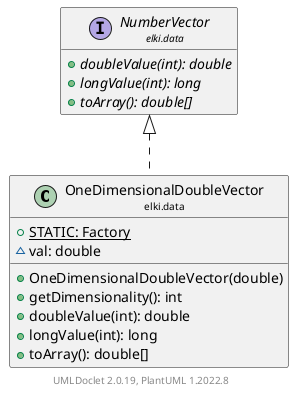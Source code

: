 @startuml
    remove .*\.(Instance|Par|Parameterizer|Factory)$
    set namespaceSeparator none
    hide empty fields
    hide empty methods

    class "<size:14>OneDimensionalDoubleVector\n<size:10>elki.data" as elki.data.OneDimensionalDoubleVector [[OneDimensionalDoubleVector.html]] {
        {static} +STATIC: Factory
        ~val: double
        +OneDimensionalDoubleVector(double)
        +getDimensionality(): int
        +doubleValue(int): double
        +longValue(int): long
        +toArray(): double[]
    }

    interface "<size:14>NumberVector\n<size:10>elki.data" as elki.data.NumberVector [[NumberVector.html]] {
        {abstract} +doubleValue(int): double
        {abstract} +longValue(int): long
        {abstract} +toArray(): double[]
    }
    class "<size:14>OneDimensionalDoubleVector.Factory\n<size:10>elki.data" as elki.data.OneDimensionalDoubleVector.Factory [[OneDimensionalDoubleVector.Factory.html]]

    elki.data.NumberVector <|.. elki.data.OneDimensionalDoubleVector
    elki.data.OneDimensionalDoubleVector +-- elki.data.OneDimensionalDoubleVector.Factory

    center footer UMLDoclet 2.0.19, PlantUML 1.2022.8
@enduml
